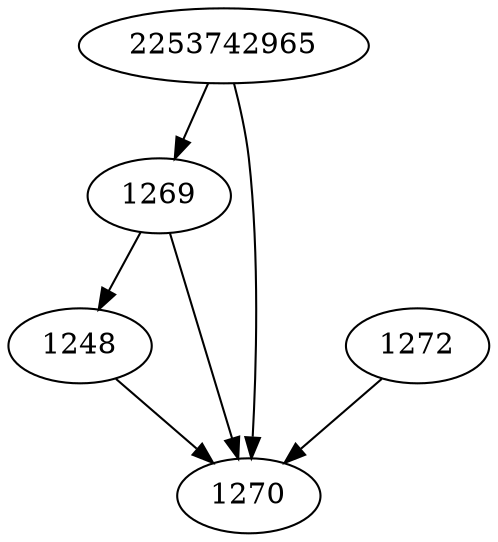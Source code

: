 strict digraph  {
1248;
1269;
1270;
2253742965;
1272;
1248 -> 1270;
1269 -> 1248;
1269 -> 1270;
2253742965 -> 1270;
2253742965 -> 1269;
1272 -> 1270;
}
